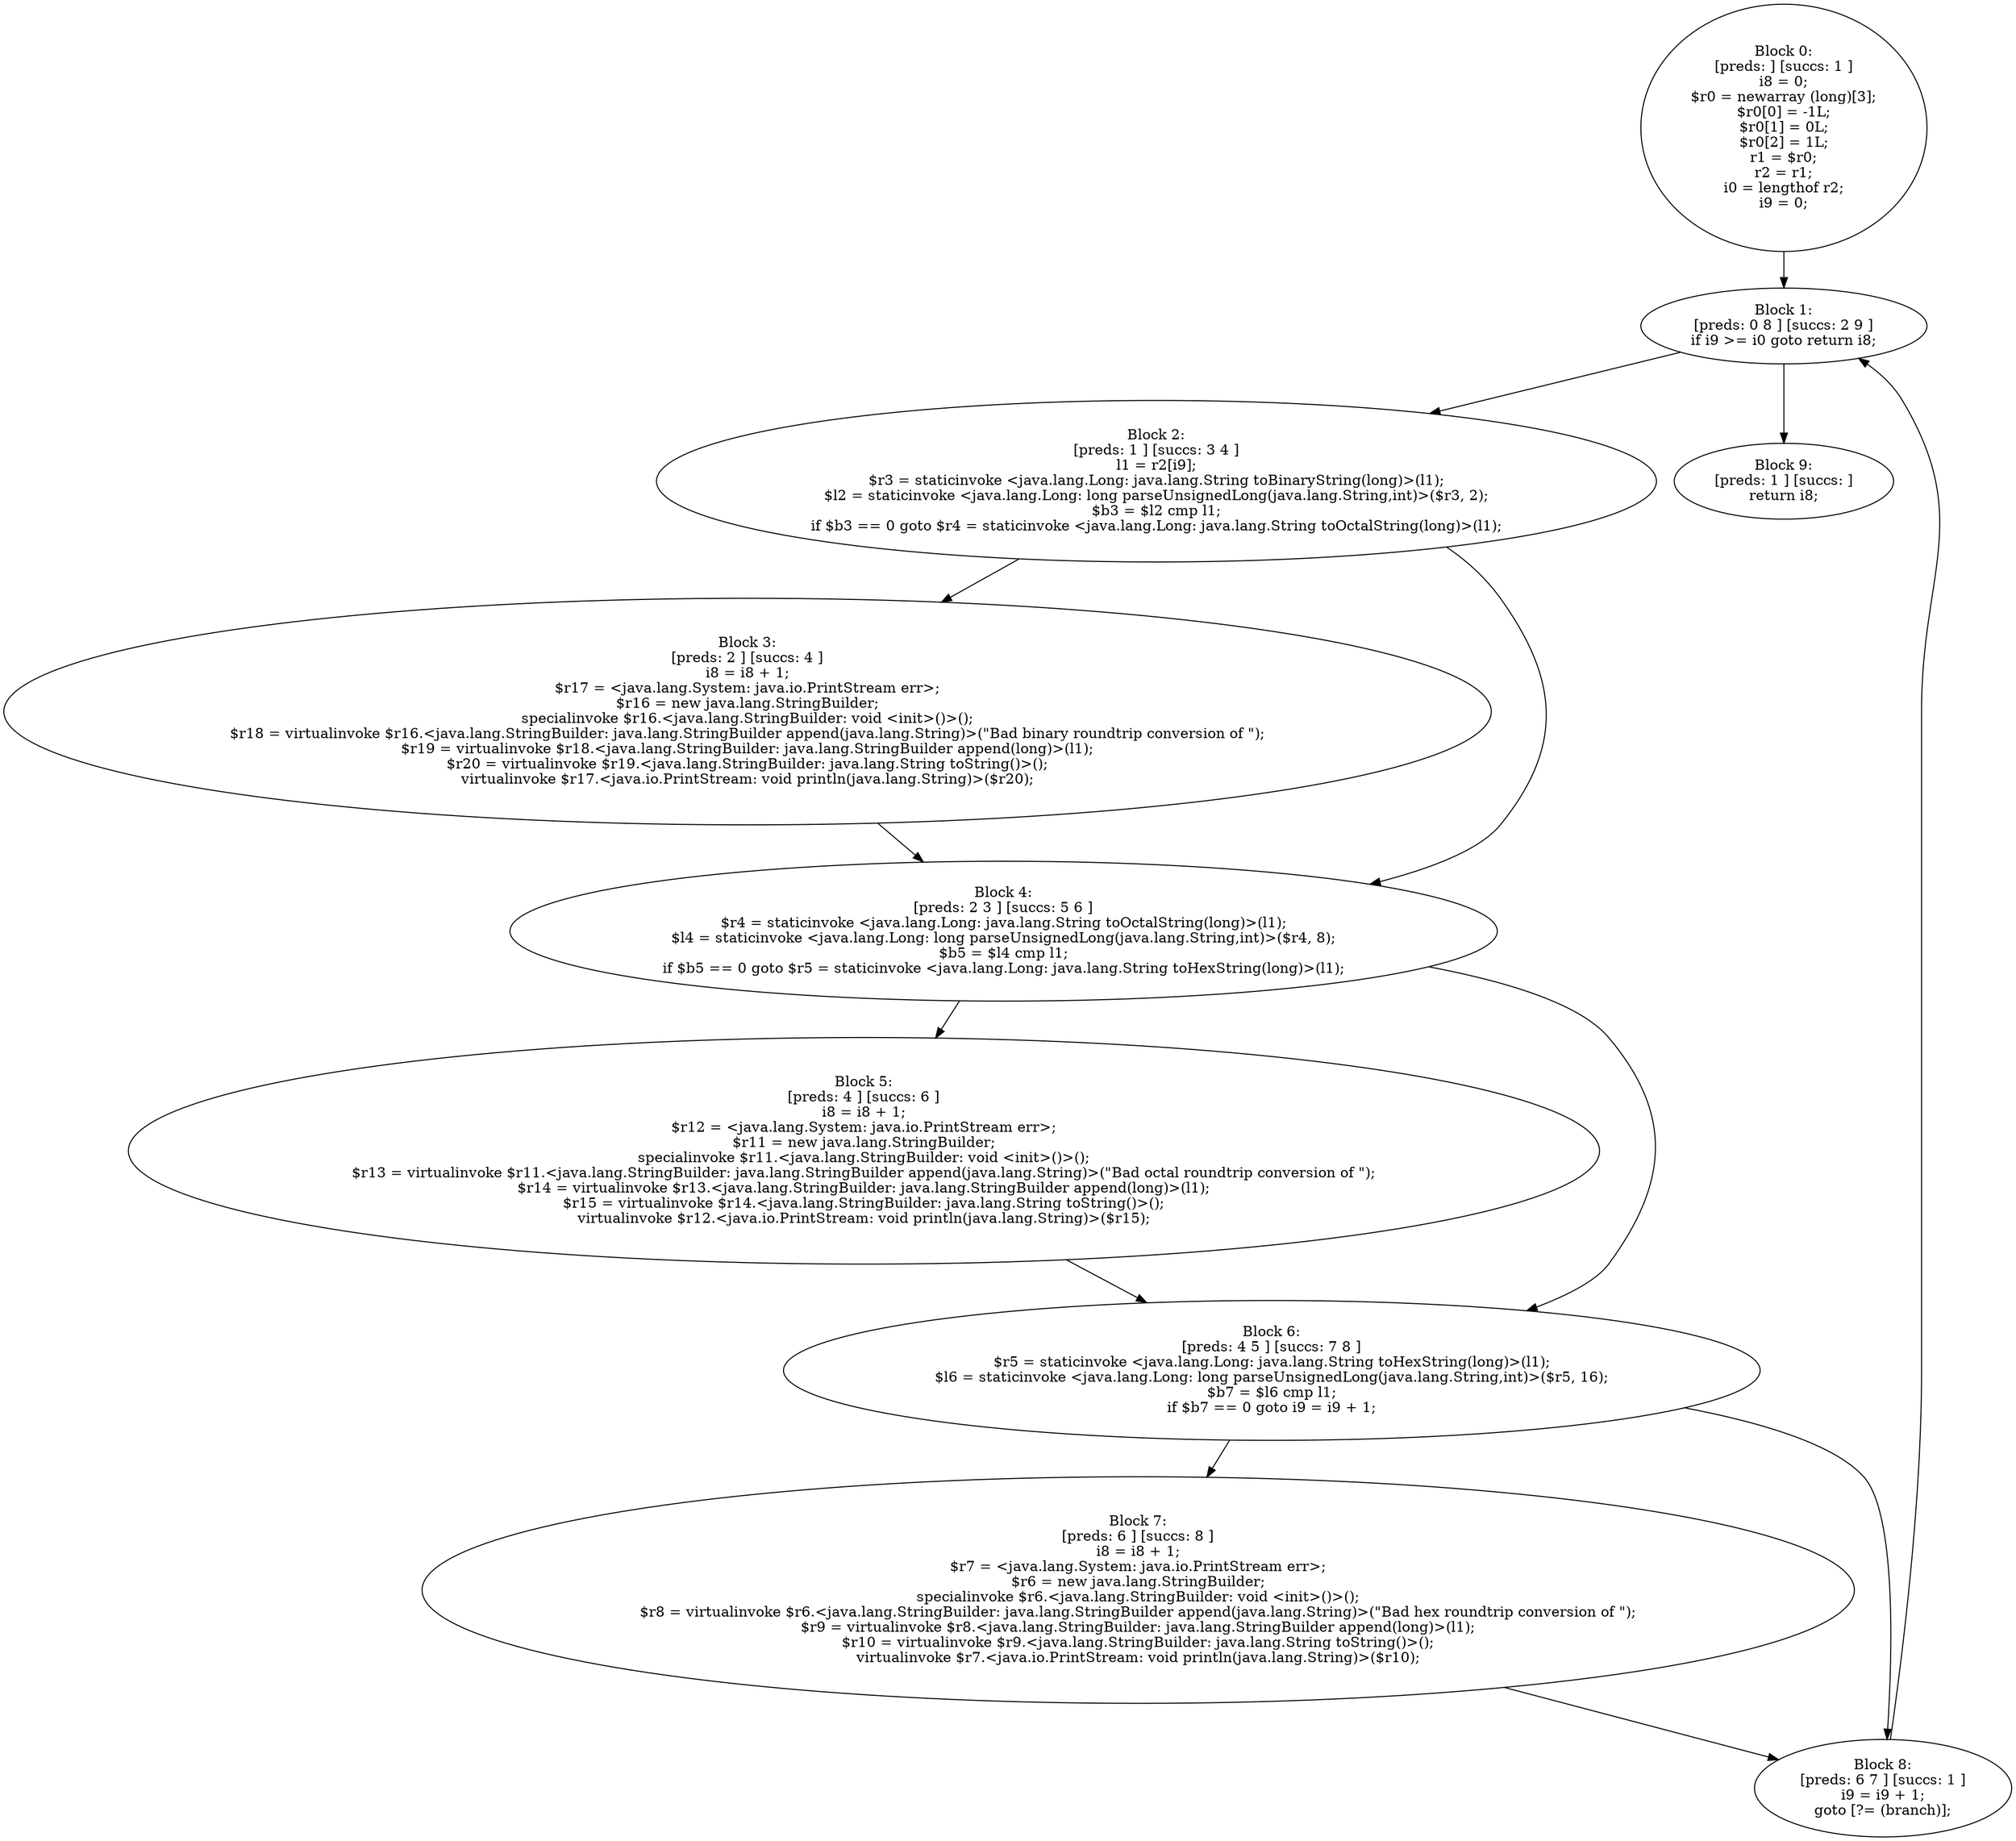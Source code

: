 digraph "unitGraph" {
    "Block 0:
[preds: ] [succs: 1 ]
i8 = 0;
$r0 = newarray (long)[3];
$r0[0] = -1L;
$r0[1] = 0L;
$r0[2] = 1L;
r1 = $r0;
r2 = r1;
i0 = lengthof r2;
i9 = 0;
"
    "Block 1:
[preds: 0 8 ] [succs: 2 9 ]
if i9 >= i0 goto return i8;
"
    "Block 2:
[preds: 1 ] [succs: 3 4 ]
l1 = r2[i9];
$r3 = staticinvoke <java.lang.Long: java.lang.String toBinaryString(long)>(l1);
$l2 = staticinvoke <java.lang.Long: long parseUnsignedLong(java.lang.String,int)>($r3, 2);
$b3 = $l2 cmp l1;
if $b3 == 0 goto $r4 = staticinvoke <java.lang.Long: java.lang.String toOctalString(long)>(l1);
"
    "Block 3:
[preds: 2 ] [succs: 4 ]
i8 = i8 + 1;
$r17 = <java.lang.System: java.io.PrintStream err>;
$r16 = new java.lang.StringBuilder;
specialinvoke $r16.<java.lang.StringBuilder: void <init>()>();
$r18 = virtualinvoke $r16.<java.lang.StringBuilder: java.lang.StringBuilder append(java.lang.String)>(\"Bad binary roundtrip conversion of \");
$r19 = virtualinvoke $r18.<java.lang.StringBuilder: java.lang.StringBuilder append(long)>(l1);
$r20 = virtualinvoke $r19.<java.lang.StringBuilder: java.lang.String toString()>();
virtualinvoke $r17.<java.io.PrintStream: void println(java.lang.String)>($r20);
"
    "Block 4:
[preds: 2 3 ] [succs: 5 6 ]
$r4 = staticinvoke <java.lang.Long: java.lang.String toOctalString(long)>(l1);
$l4 = staticinvoke <java.lang.Long: long parseUnsignedLong(java.lang.String,int)>($r4, 8);
$b5 = $l4 cmp l1;
if $b5 == 0 goto $r5 = staticinvoke <java.lang.Long: java.lang.String toHexString(long)>(l1);
"
    "Block 5:
[preds: 4 ] [succs: 6 ]
i8 = i8 + 1;
$r12 = <java.lang.System: java.io.PrintStream err>;
$r11 = new java.lang.StringBuilder;
specialinvoke $r11.<java.lang.StringBuilder: void <init>()>();
$r13 = virtualinvoke $r11.<java.lang.StringBuilder: java.lang.StringBuilder append(java.lang.String)>(\"Bad octal roundtrip conversion of \");
$r14 = virtualinvoke $r13.<java.lang.StringBuilder: java.lang.StringBuilder append(long)>(l1);
$r15 = virtualinvoke $r14.<java.lang.StringBuilder: java.lang.String toString()>();
virtualinvoke $r12.<java.io.PrintStream: void println(java.lang.String)>($r15);
"
    "Block 6:
[preds: 4 5 ] [succs: 7 8 ]
$r5 = staticinvoke <java.lang.Long: java.lang.String toHexString(long)>(l1);
$l6 = staticinvoke <java.lang.Long: long parseUnsignedLong(java.lang.String,int)>($r5, 16);
$b7 = $l6 cmp l1;
if $b7 == 0 goto i9 = i9 + 1;
"
    "Block 7:
[preds: 6 ] [succs: 8 ]
i8 = i8 + 1;
$r7 = <java.lang.System: java.io.PrintStream err>;
$r6 = new java.lang.StringBuilder;
specialinvoke $r6.<java.lang.StringBuilder: void <init>()>();
$r8 = virtualinvoke $r6.<java.lang.StringBuilder: java.lang.StringBuilder append(java.lang.String)>(\"Bad hex roundtrip conversion of \");
$r9 = virtualinvoke $r8.<java.lang.StringBuilder: java.lang.StringBuilder append(long)>(l1);
$r10 = virtualinvoke $r9.<java.lang.StringBuilder: java.lang.String toString()>();
virtualinvoke $r7.<java.io.PrintStream: void println(java.lang.String)>($r10);
"
    "Block 8:
[preds: 6 7 ] [succs: 1 ]
i9 = i9 + 1;
goto [?= (branch)];
"
    "Block 9:
[preds: 1 ] [succs: ]
return i8;
"
    "Block 0:
[preds: ] [succs: 1 ]
i8 = 0;
$r0 = newarray (long)[3];
$r0[0] = -1L;
$r0[1] = 0L;
$r0[2] = 1L;
r1 = $r0;
r2 = r1;
i0 = lengthof r2;
i9 = 0;
"->"Block 1:
[preds: 0 8 ] [succs: 2 9 ]
if i9 >= i0 goto return i8;
";
    "Block 1:
[preds: 0 8 ] [succs: 2 9 ]
if i9 >= i0 goto return i8;
"->"Block 2:
[preds: 1 ] [succs: 3 4 ]
l1 = r2[i9];
$r3 = staticinvoke <java.lang.Long: java.lang.String toBinaryString(long)>(l1);
$l2 = staticinvoke <java.lang.Long: long parseUnsignedLong(java.lang.String,int)>($r3, 2);
$b3 = $l2 cmp l1;
if $b3 == 0 goto $r4 = staticinvoke <java.lang.Long: java.lang.String toOctalString(long)>(l1);
";
    "Block 1:
[preds: 0 8 ] [succs: 2 9 ]
if i9 >= i0 goto return i8;
"->"Block 9:
[preds: 1 ] [succs: ]
return i8;
";
    "Block 2:
[preds: 1 ] [succs: 3 4 ]
l1 = r2[i9];
$r3 = staticinvoke <java.lang.Long: java.lang.String toBinaryString(long)>(l1);
$l2 = staticinvoke <java.lang.Long: long parseUnsignedLong(java.lang.String,int)>($r3, 2);
$b3 = $l2 cmp l1;
if $b3 == 0 goto $r4 = staticinvoke <java.lang.Long: java.lang.String toOctalString(long)>(l1);
"->"Block 3:
[preds: 2 ] [succs: 4 ]
i8 = i8 + 1;
$r17 = <java.lang.System: java.io.PrintStream err>;
$r16 = new java.lang.StringBuilder;
specialinvoke $r16.<java.lang.StringBuilder: void <init>()>();
$r18 = virtualinvoke $r16.<java.lang.StringBuilder: java.lang.StringBuilder append(java.lang.String)>(\"Bad binary roundtrip conversion of \");
$r19 = virtualinvoke $r18.<java.lang.StringBuilder: java.lang.StringBuilder append(long)>(l1);
$r20 = virtualinvoke $r19.<java.lang.StringBuilder: java.lang.String toString()>();
virtualinvoke $r17.<java.io.PrintStream: void println(java.lang.String)>($r20);
";
    "Block 2:
[preds: 1 ] [succs: 3 4 ]
l1 = r2[i9];
$r3 = staticinvoke <java.lang.Long: java.lang.String toBinaryString(long)>(l1);
$l2 = staticinvoke <java.lang.Long: long parseUnsignedLong(java.lang.String,int)>($r3, 2);
$b3 = $l2 cmp l1;
if $b3 == 0 goto $r4 = staticinvoke <java.lang.Long: java.lang.String toOctalString(long)>(l1);
"->"Block 4:
[preds: 2 3 ] [succs: 5 6 ]
$r4 = staticinvoke <java.lang.Long: java.lang.String toOctalString(long)>(l1);
$l4 = staticinvoke <java.lang.Long: long parseUnsignedLong(java.lang.String,int)>($r4, 8);
$b5 = $l4 cmp l1;
if $b5 == 0 goto $r5 = staticinvoke <java.lang.Long: java.lang.String toHexString(long)>(l1);
";
    "Block 3:
[preds: 2 ] [succs: 4 ]
i8 = i8 + 1;
$r17 = <java.lang.System: java.io.PrintStream err>;
$r16 = new java.lang.StringBuilder;
specialinvoke $r16.<java.lang.StringBuilder: void <init>()>();
$r18 = virtualinvoke $r16.<java.lang.StringBuilder: java.lang.StringBuilder append(java.lang.String)>(\"Bad binary roundtrip conversion of \");
$r19 = virtualinvoke $r18.<java.lang.StringBuilder: java.lang.StringBuilder append(long)>(l1);
$r20 = virtualinvoke $r19.<java.lang.StringBuilder: java.lang.String toString()>();
virtualinvoke $r17.<java.io.PrintStream: void println(java.lang.String)>($r20);
"->"Block 4:
[preds: 2 3 ] [succs: 5 6 ]
$r4 = staticinvoke <java.lang.Long: java.lang.String toOctalString(long)>(l1);
$l4 = staticinvoke <java.lang.Long: long parseUnsignedLong(java.lang.String,int)>($r4, 8);
$b5 = $l4 cmp l1;
if $b5 == 0 goto $r5 = staticinvoke <java.lang.Long: java.lang.String toHexString(long)>(l1);
";
    "Block 4:
[preds: 2 3 ] [succs: 5 6 ]
$r4 = staticinvoke <java.lang.Long: java.lang.String toOctalString(long)>(l1);
$l4 = staticinvoke <java.lang.Long: long parseUnsignedLong(java.lang.String,int)>($r4, 8);
$b5 = $l4 cmp l1;
if $b5 == 0 goto $r5 = staticinvoke <java.lang.Long: java.lang.String toHexString(long)>(l1);
"->"Block 5:
[preds: 4 ] [succs: 6 ]
i8 = i8 + 1;
$r12 = <java.lang.System: java.io.PrintStream err>;
$r11 = new java.lang.StringBuilder;
specialinvoke $r11.<java.lang.StringBuilder: void <init>()>();
$r13 = virtualinvoke $r11.<java.lang.StringBuilder: java.lang.StringBuilder append(java.lang.String)>(\"Bad octal roundtrip conversion of \");
$r14 = virtualinvoke $r13.<java.lang.StringBuilder: java.lang.StringBuilder append(long)>(l1);
$r15 = virtualinvoke $r14.<java.lang.StringBuilder: java.lang.String toString()>();
virtualinvoke $r12.<java.io.PrintStream: void println(java.lang.String)>($r15);
";
    "Block 4:
[preds: 2 3 ] [succs: 5 6 ]
$r4 = staticinvoke <java.lang.Long: java.lang.String toOctalString(long)>(l1);
$l4 = staticinvoke <java.lang.Long: long parseUnsignedLong(java.lang.String,int)>($r4, 8);
$b5 = $l4 cmp l1;
if $b5 == 0 goto $r5 = staticinvoke <java.lang.Long: java.lang.String toHexString(long)>(l1);
"->"Block 6:
[preds: 4 5 ] [succs: 7 8 ]
$r5 = staticinvoke <java.lang.Long: java.lang.String toHexString(long)>(l1);
$l6 = staticinvoke <java.lang.Long: long parseUnsignedLong(java.lang.String,int)>($r5, 16);
$b7 = $l6 cmp l1;
if $b7 == 0 goto i9 = i9 + 1;
";
    "Block 5:
[preds: 4 ] [succs: 6 ]
i8 = i8 + 1;
$r12 = <java.lang.System: java.io.PrintStream err>;
$r11 = new java.lang.StringBuilder;
specialinvoke $r11.<java.lang.StringBuilder: void <init>()>();
$r13 = virtualinvoke $r11.<java.lang.StringBuilder: java.lang.StringBuilder append(java.lang.String)>(\"Bad octal roundtrip conversion of \");
$r14 = virtualinvoke $r13.<java.lang.StringBuilder: java.lang.StringBuilder append(long)>(l1);
$r15 = virtualinvoke $r14.<java.lang.StringBuilder: java.lang.String toString()>();
virtualinvoke $r12.<java.io.PrintStream: void println(java.lang.String)>($r15);
"->"Block 6:
[preds: 4 5 ] [succs: 7 8 ]
$r5 = staticinvoke <java.lang.Long: java.lang.String toHexString(long)>(l1);
$l6 = staticinvoke <java.lang.Long: long parseUnsignedLong(java.lang.String,int)>($r5, 16);
$b7 = $l6 cmp l1;
if $b7 == 0 goto i9 = i9 + 1;
";
    "Block 6:
[preds: 4 5 ] [succs: 7 8 ]
$r5 = staticinvoke <java.lang.Long: java.lang.String toHexString(long)>(l1);
$l6 = staticinvoke <java.lang.Long: long parseUnsignedLong(java.lang.String,int)>($r5, 16);
$b7 = $l6 cmp l1;
if $b7 == 0 goto i9 = i9 + 1;
"->"Block 7:
[preds: 6 ] [succs: 8 ]
i8 = i8 + 1;
$r7 = <java.lang.System: java.io.PrintStream err>;
$r6 = new java.lang.StringBuilder;
specialinvoke $r6.<java.lang.StringBuilder: void <init>()>();
$r8 = virtualinvoke $r6.<java.lang.StringBuilder: java.lang.StringBuilder append(java.lang.String)>(\"Bad hex roundtrip conversion of \");
$r9 = virtualinvoke $r8.<java.lang.StringBuilder: java.lang.StringBuilder append(long)>(l1);
$r10 = virtualinvoke $r9.<java.lang.StringBuilder: java.lang.String toString()>();
virtualinvoke $r7.<java.io.PrintStream: void println(java.lang.String)>($r10);
";
    "Block 6:
[preds: 4 5 ] [succs: 7 8 ]
$r5 = staticinvoke <java.lang.Long: java.lang.String toHexString(long)>(l1);
$l6 = staticinvoke <java.lang.Long: long parseUnsignedLong(java.lang.String,int)>($r5, 16);
$b7 = $l6 cmp l1;
if $b7 == 0 goto i9 = i9 + 1;
"->"Block 8:
[preds: 6 7 ] [succs: 1 ]
i9 = i9 + 1;
goto [?= (branch)];
";
    "Block 7:
[preds: 6 ] [succs: 8 ]
i8 = i8 + 1;
$r7 = <java.lang.System: java.io.PrintStream err>;
$r6 = new java.lang.StringBuilder;
specialinvoke $r6.<java.lang.StringBuilder: void <init>()>();
$r8 = virtualinvoke $r6.<java.lang.StringBuilder: java.lang.StringBuilder append(java.lang.String)>(\"Bad hex roundtrip conversion of \");
$r9 = virtualinvoke $r8.<java.lang.StringBuilder: java.lang.StringBuilder append(long)>(l1);
$r10 = virtualinvoke $r9.<java.lang.StringBuilder: java.lang.String toString()>();
virtualinvoke $r7.<java.io.PrintStream: void println(java.lang.String)>($r10);
"->"Block 8:
[preds: 6 7 ] [succs: 1 ]
i9 = i9 + 1;
goto [?= (branch)];
";
    "Block 8:
[preds: 6 7 ] [succs: 1 ]
i9 = i9 + 1;
goto [?= (branch)];
"->"Block 1:
[preds: 0 8 ] [succs: 2 9 ]
if i9 >= i0 goto return i8;
";
}
